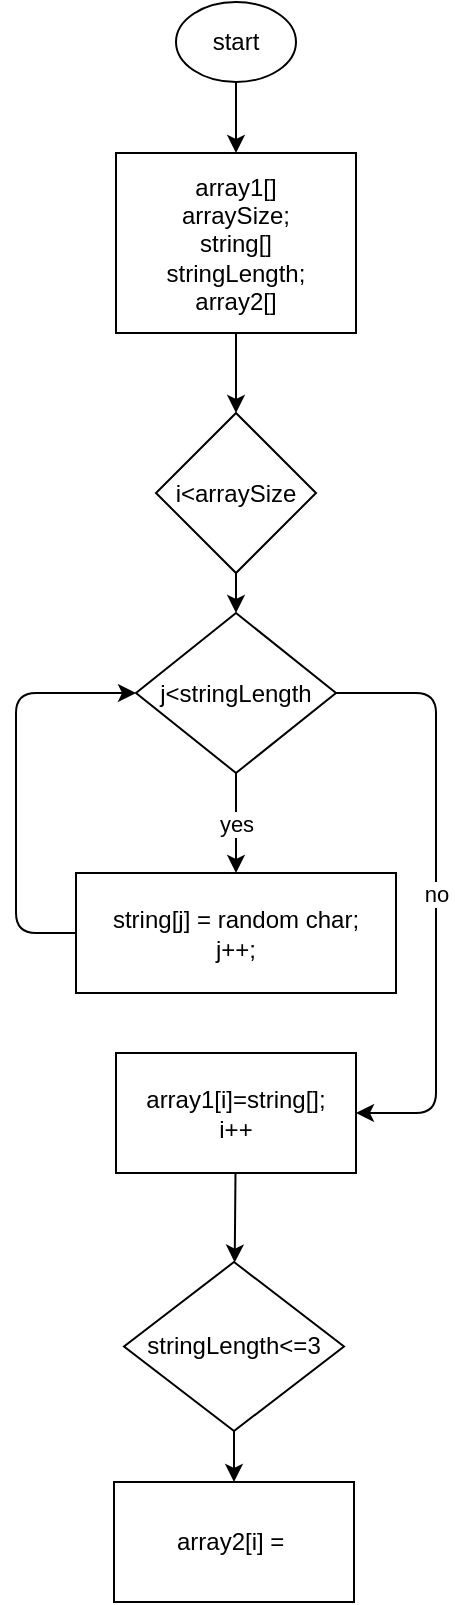 <mxfile>
    <diagram id="Aqqi1ecI-4SavtWHSjL9" name="Page-1">
        <mxGraphModel dx="650" dy="478" grid="1" gridSize="10" guides="1" tooltips="1" connect="1" arrows="1" fold="1" page="1" pageScale="1" pageWidth="827" pageHeight="1169" math="0" shadow="0">
            <root>
                <mxCell id="0"/>
                <mxCell id="1" parent="0"/>
                <mxCell id="8" value="" style="edgeStyle=none;html=1;" parent="1" source="2" target="3" edge="1">
                    <mxGeometry relative="1" as="geometry"/>
                </mxCell>
                <mxCell id="2" value="start" style="ellipse;whiteSpace=wrap;html=1;" parent="1" vertex="1">
                    <mxGeometry x="330" y="60" width="60" height="40" as="geometry"/>
                </mxCell>
                <mxCell id="25" value="" style="edgeStyle=none;html=1;" edge="1" parent="1" source="3" target="22">
                    <mxGeometry relative="1" as="geometry"/>
                </mxCell>
                <mxCell id="3" value="array1[]&lt;br&gt;arraySize;&lt;br&gt;string[]&lt;br&gt;stringLength;&lt;br&gt;array2[]" style="rounded=0;whiteSpace=wrap;html=1;" parent="1" vertex="1">
                    <mxGeometry x="300" y="135.5" width="120" height="90" as="geometry"/>
                </mxCell>
                <mxCell id="10" value="yes" style="edgeStyle=none;html=1;" parent="1" source="5" target="6" edge="1">
                    <mxGeometry relative="1" as="geometry"/>
                </mxCell>
                <mxCell id="17" value="no" style="edgeStyle=none;html=1;entryX=1;entryY=0.5;entryDx=0;entryDy=0;" parent="1" source="5" target="29" edge="1">
                    <mxGeometry relative="1" as="geometry">
                        <mxPoint x="530" y="637.5" as="targetPoint"/>
                        <Array as="points">
                            <mxPoint x="460" y="405.5"/>
                            <mxPoint x="460" y="615.5"/>
                        </Array>
                    </mxGeometry>
                </mxCell>
                <mxCell id="5" value="j&amp;lt;stringLength" style="rhombus;whiteSpace=wrap;html=1;" parent="1" vertex="1">
                    <mxGeometry x="310" y="365.5" width="100" height="80" as="geometry"/>
                </mxCell>
                <mxCell id="21" style="edgeStyle=none;html=1;entryX=0;entryY=0.5;entryDx=0;entryDy=0;" edge="1" parent="1" source="6" target="5">
                    <mxGeometry relative="1" as="geometry">
                        <Array as="points">
                            <mxPoint x="250" y="525.5"/>
                            <mxPoint x="250" y="405.5"/>
                        </Array>
                    </mxGeometry>
                </mxCell>
                <mxCell id="6" value="string[j] = random char;&lt;br&gt;j++;" style="rounded=0;whiteSpace=wrap;html=1;" parent="1" vertex="1">
                    <mxGeometry x="280" y="495.5" width="160" height="60" as="geometry"/>
                </mxCell>
                <mxCell id="31" value="" style="edgeStyle=none;html=1;" edge="1" parent="1" source="22" target="5">
                    <mxGeometry relative="1" as="geometry"/>
                </mxCell>
                <mxCell id="22" value="&lt;span&gt;i&amp;lt;arraySize&lt;/span&gt;" style="rhombus;whiteSpace=wrap;html=1;" vertex="1" parent="1">
                    <mxGeometry x="320" y="265.5" width="80" height="80" as="geometry"/>
                </mxCell>
                <mxCell id="34" value="" style="edgeStyle=none;html=1;" edge="1" parent="1" source="29" target="33">
                    <mxGeometry relative="1" as="geometry"/>
                </mxCell>
                <mxCell id="29" value="array1[i]=string[];&lt;br&gt;i++" style="whiteSpace=wrap;html=1;" vertex="1" parent="1">
                    <mxGeometry x="300" y="585.5" width="120" height="60" as="geometry"/>
                </mxCell>
                <mxCell id="36" value="" style="edgeStyle=none;html=1;" edge="1" parent="1" source="33" target="35">
                    <mxGeometry relative="1" as="geometry"/>
                </mxCell>
                <mxCell id="33" value="stringLength&amp;lt;=3" style="rhombus;whiteSpace=wrap;html=1;" vertex="1" parent="1">
                    <mxGeometry x="304" y="690" width="110" height="84.5" as="geometry"/>
                </mxCell>
                <mxCell id="35" value="array2[i] =&amp;nbsp;" style="whiteSpace=wrap;html=1;" vertex="1" parent="1">
                    <mxGeometry x="299" y="800" width="120" height="60" as="geometry"/>
                </mxCell>
            </root>
        </mxGraphModel>
    </diagram>
</mxfile>